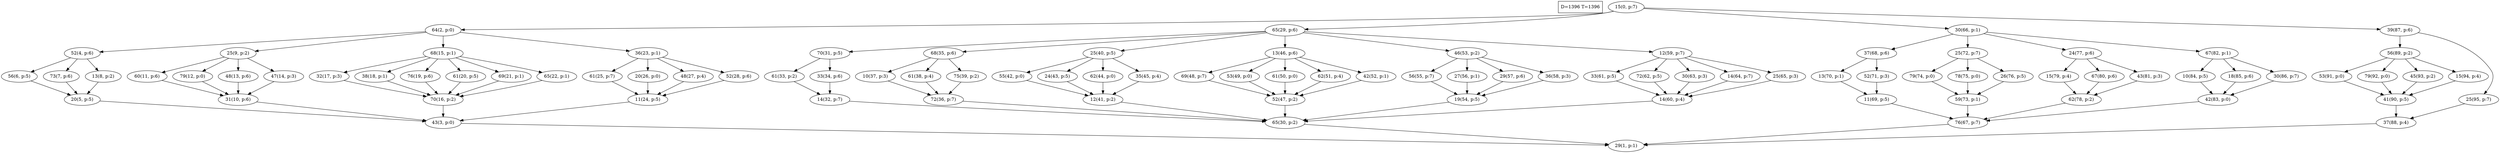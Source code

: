 digraph Task {
i [shape=box, label="D=1396 T=1396"]; 
0 [label="15(0, p:7)"];
1 [label="29(1, p:1)"];
2 [label="64(2, p:0)"];
3 [label="43(3, p:0)"];
4 [label="52(4, p:6)"];
5 [label="20(5, p:5)"];
6 [label="56(6, p:5)"];
7 [label="73(7, p:6)"];
8 [label="13(8, p:2)"];
9 [label="25(9, p:2)"];
10 [label="31(10, p:6)"];
11 [label="60(11, p:6)"];
12 [label="79(12, p:0)"];
13 [label="48(13, p:6)"];
14 [label="47(14, p:3)"];
15 [label="68(15, p:1)"];
16 [label="70(16, p:2)"];
17 [label="32(17, p:3)"];
18 [label="38(18, p:1)"];
19 [label="76(19, p:6)"];
20 [label="61(20, p:5)"];
21 [label="69(21, p:1)"];
22 [label="65(22, p:1)"];
23 [label="36(23, p:1)"];
24 [label="11(24, p:5)"];
25 [label="61(25, p:7)"];
26 [label="20(26, p:0)"];
27 [label="48(27, p:4)"];
28 [label="52(28, p:6)"];
29 [label="65(29, p:6)"];
30 [label="65(30, p:2)"];
31 [label="70(31, p:5)"];
32 [label="14(32, p:7)"];
33 [label="61(33, p:2)"];
34 [label="33(34, p:6)"];
35 [label="68(35, p:6)"];
36 [label="72(36, p:7)"];
37 [label="10(37, p:3)"];
38 [label="61(38, p:4)"];
39 [label="75(39, p:2)"];
40 [label="25(40, p:5)"];
41 [label="12(41, p:2)"];
42 [label="55(42, p:0)"];
43 [label="24(43, p:5)"];
44 [label="62(44, p:0)"];
45 [label="35(45, p:4)"];
46 [label="13(46, p:6)"];
47 [label="52(47, p:2)"];
48 [label="69(48, p:7)"];
49 [label="53(49, p:0)"];
50 [label="61(50, p:0)"];
51 [label="62(51, p:4)"];
52 [label="42(52, p:1)"];
53 [label="46(53, p:2)"];
54 [label="19(54, p:5)"];
55 [label="56(55, p:7)"];
56 [label="27(56, p:1)"];
57 [label="29(57, p:6)"];
58 [label="36(58, p:3)"];
59 [label="12(59, p:7)"];
60 [label="14(60, p:4)"];
61 [label="33(61, p:5)"];
62 [label="72(62, p:5)"];
63 [label="30(63, p:3)"];
64 [label="14(64, p:7)"];
65 [label="25(65, p:3)"];
66 [label="30(66, p:1)"];
67 [label="76(67, p:7)"];
68 [label="37(68, p:6)"];
69 [label="11(69, p:5)"];
70 [label="13(70, p:1)"];
71 [label="52(71, p:3)"];
72 [label="25(72, p:7)"];
73 [label="59(73, p:1)"];
74 [label="79(74, p:0)"];
75 [label="78(75, p:0)"];
76 [label="26(76, p:5)"];
77 [label="24(77, p:6)"];
78 [label="62(78, p:2)"];
79 [label="15(79, p:4)"];
80 [label="67(80, p:6)"];
81 [label="43(81, p:3)"];
82 [label="67(82, p:1)"];
83 [label="42(83, p:0)"];
84 [label="10(84, p:5)"];
85 [label="18(85, p:6)"];
86 [label="30(86, p:7)"];
87 [label="39(87, p:6)"];
88 [label="37(88, p:4)"];
89 [label="56(89, p:2)"];
90 [label="41(90, p:5)"];
91 [label="53(91, p:0)"];
92 [label="79(92, p:0)"];
93 [label="45(93, p:2)"];
94 [label="15(94, p:4)"];
95 [label="25(95, p:7)"];
0 -> 2;
0 -> 29;
0 -> 66;
0 -> 87;
2 -> 4;
2 -> 9;
2 -> 15;
2 -> 23;
3 -> 1;
4 -> 6;
4 -> 7;
4 -> 8;
5 -> 3;
6 -> 5;
7 -> 5;
8 -> 5;
9 -> 11;
9 -> 12;
9 -> 13;
9 -> 14;
10 -> 3;
11 -> 10;
12 -> 10;
13 -> 10;
14 -> 10;
15 -> 17;
15 -> 18;
15 -> 19;
15 -> 20;
15 -> 21;
15 -> 22;
16 -> 3;
17 -> 16;
18 -> 16;
19 -> 16;
20 -> 16;
21 -> 16;
22 -> 16;
23 -> 25;
23 -> 26;
23 -> 27;
23 -> 28;
24 -> 3;
25 -> 24;
26 -> 24;
27 -> 24;
28 -> 24;
29 -> 31;
29 -> 35;
29 -> 40;
29 -> 46;
29 -> 53;
29 -> 59;
30 -> 1;
31 -> 33;
31 -> 34;
32 -> 30;
33 -> 32;
34 -> 32;
35 -> 37;
35 -> 38;
35 -> 39;
36 -> 30;
37 -> 36;
38 -> 36;
39 -> 36;
40 -> 42;
40 -> 43;
40 -> 44;
40 -> 45;
41 -> 30;
42 -> 41;
43 -> 41;
44 -> 41;
45 -> 41;
46 -> 48;
46 -> 49;
46 -> 50;
46 -> 51;
46 -> 52;
47 -> 30;
48 -> 47;
49 -> 47;
50 -> 47;
51 -> 47;
52 -> 47;
53 -> 55;
53 -> 56;
53 -> 57;
53 -> 58;
54 -> 30;
55 -> 54;
56 -> 54;
57 -> 54;
58 -> 54;
59 -> 61;
59 -> 62;
59 -> 63;
59 -> 64;
59 -> 65;
60 -> 30;
61 -> 60;
62 -> 60;
63 -> 60;
64 -> 60;
65 -> 60;
66 -> 68;
66 -> 72;
66 -> 77;
66 -> 82;
67 -> 1;
68 -> 70;
68 -> 71;
69 -> 67;
70 -> 69;
71 -> 69;
72 -> 74;
72 -> 75;
72 -> 76;
73 -> 67;
74 -> 73;
75 -> 73;
76 -> 73;
77 -> 79;
77 -> 80;
77 -> 81;
78 -> 67;
79 -> 78;
80 -> 78;
81 -> 78;
82 -> 84;
82 -> 85;
82 -> 86;
83 -> 67;
84 -> 83;
85 -> 83;
86 -> 83;
87 -> 89;
87 -> 95;
88 -> 1;
89 -> 91;
89 -> 92;
89 -> 93;
89 -> 94;
90 -> 88;
91 -> 90;
92 -> 90;
93 -> 90;
94 -> 90;
95 -> 88;
}